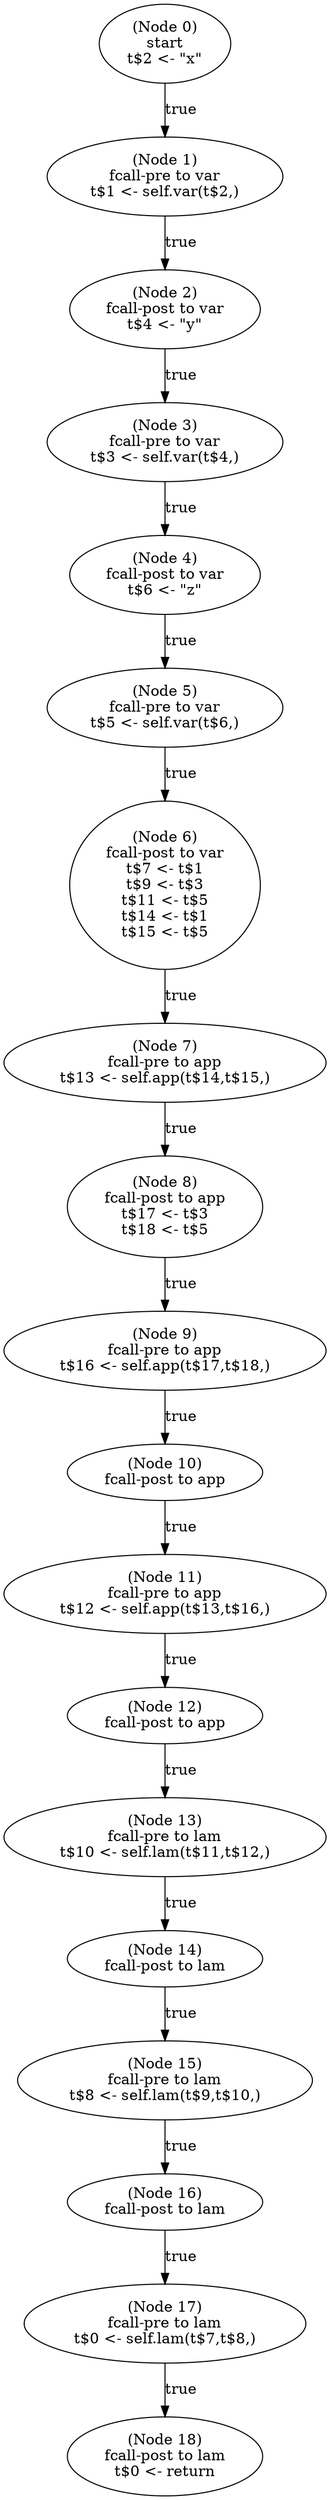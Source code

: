 digraph s_pre {
  n0 [label="(Node 0)\nstart\nt$2 <- \"x\"\n"];
 n0 -> n1 [label="true"];
  n1 [label="(Node 1)\nfcall-pre to var\nt$1 <- self.var(t$2,)\n"];
 n1 -> n2 [label="true"];
  n2 [label="(Node 2)\nfcall-post to var\nt$4 <- \"y\"\n"];
 n2 -> n3 [label="true"];
  n3 [label="(Node 3)\nfcall-pre to var\nt$3 <- self.var(t$4,)\n"];
 n3 -> n4 [label="true"];
  n4 [label="(Node 4)\nfcall-post to var\nt$6 <- \"z\"\n"];
 n4 -> n5 [label="true"];
  n5 [label="(Node 5)\nfcall-pre to var\nt$5 <- self.var(t$6,)\n"];
 n5 -> n6 [label="true"];
  n6 [label="(Node 6)\nfcall-post to var\nt$7 <- t$1\nt$9 <- t$3\nt$11 <- t$5\nt$14 <- t$1\nt$15 <- t$5\n"];
 n6 -> n7 [label="true"];
  n7 [label="(Node 7)\nfcall-pre to app\nt$13 <- self.app(t$14,t$15,)\n"];
 n7 -> n8 [label="true"];
  n8 [label="(Node 8)\nfcall-post to app\nt$17 <- t$3\nt$18 <- t$5\n"];
 n8 -> n9 [label="true"];
  n9 [label="(Node 9)\nfcall-pre to app\nt$16 <- self.app(t$17,t$18,)\n"];
 n9 -> n10 [label="true"];
  n10 [label="(Node 10)\nfcall-post to app\n"];
 n10 -> n11 [label="true"];
  n11 [label="(Node 11)\nfcall-pre to app\nt$12 <- self.app(t$13,t$16,)\n"];
 n11 -> n12 [label="true"];
  n12 [label="(Node 12)\nfcall-post to app\n"];
 n12 -> n13 [label="true"];
  n13 [label="(Node 13)\nfcall-pre to lam\nt$10 <- self.lam(t$11,t$12,)\n"];
 n13 -> n14 [label="true"];
  n14 [label="(Node 14)\nfcall-post to lam\n"];
 n14 -> n15 [label="true"];
  n15 [label="(Node 15)\nfcall-pre to lam\nt$8 <- self.lam(t$9,t$10,)\n"];
 n15 -> n16 [label="true"];
  n16 [label="(Node 16)\nfcall-post to lam\n"];
 n16 -> n17 [label="true"];
  n17 [label="(Node 17)\nfcall-pre to lam\nt$0 <- self.lam(t$7,t$8,)\n"];
 n17 -> n18 [label="true"];
  n18 [label="(Node 18)\nfcall-post to lam\nt$0 <- return\n"];
}

